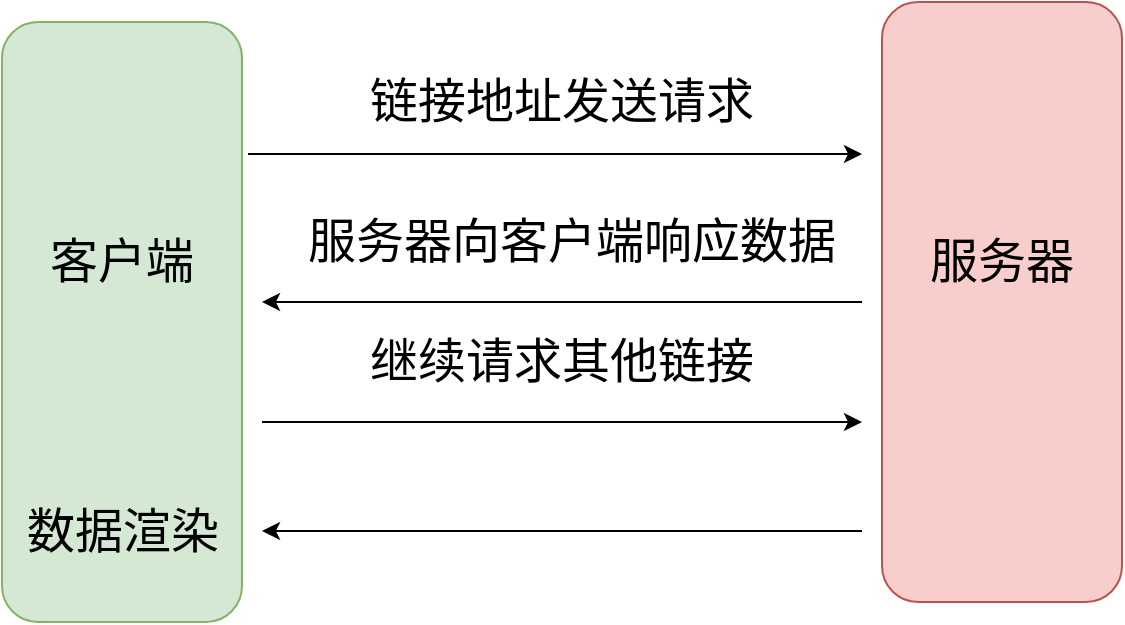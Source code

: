 <mxfile version="12.9.13" type="device"><diagram id="gXQPjyh_9vJsR04z3VQF" name="第 1 页"><mxGraphModel dx="1086" dy="705" grid="1" gridSize="10" guides="1" tooltips="1" connect="1" arrows="1" fold="1" page="1" pageScale="1" pageWidth="827" pageHeight="1169" math="0" shadow="0"><root><mxCell id="0"/><mxCell id="1" parent="0"/><mxCell id="7wV_kQErQn6-Z2a_ixrm-1" value="" style="rounded=1;whiteSpace=wrap;html=1;fillColor=#d5e8d4;strokeColor=#82b366;" vertex="1" parent="1"><mxGeometry x="120" y="110" width="120" height="300" as="geometry"/></mxCell><mxCell id="7wV_kQErQn6-Z2a_ixrm-2" value="" style="rounded=1;whiteSpace=wrap;html=1;fillColor=#f8cecc;strokeColor=#b85450;" vertex="1" parent="1"><mxGeometry x="560" y="100" width="120" height="300" as="geometry"/></mxCell><mxCell id="7wV_kQErQn6-Z2a_ixrm-3" value="客户端" style="text;html=1;strokeColor=none;fillColor=none;align=center;verticalAlign=middle;whiteSpace=wrap;rounded=0;fontSize=24;" vertex="1" parent="1"><mxGeometry x="135" y="190" width="90" height="80" as="geometry"/></mxCell><mxCell id="7wV_kQErQn6-Z2a_ixrm-4" value="服务器" style="text;html=1;strokeColor=none;fillColor=none;align=center;verticalAlign=middle;whiteSpace=wrap;rounded=0;fontSize=24;" vertex="1" parent="1"><mxGeometry x="575" y="190" width="90" height="80" as="geometry"/></mxCell><mxCell id="7wV_kQErQn6-Z2a_ixrm-5" value="" style="endArrow=classic;html=1;fontSize=24;exitX=1.025;exitY=0.22;exitDx=0;exitDy=0;exitPerimeter=0;" edge="1" parent="1" source="7wV_kQErQn6-Z2a_ixrm-1"><mxGeometry width="50" height="50" relative="1" as="geometry"><mxPoint x="390" y="390" as="sourcePoint"/><mxPoint x="550" y="176" as="targetPoint"/></mxGeometry></mxCell><mxCell id="7wV_kQErQn6-Z2a_ixrm-6" value="链接地址发送请求" style="text;html=1;strokeColor=none;fillColor=none;align=center;verticalAlign=middle;whiteSpace=wrap;rounded=0;fontSize=24;" vertex="1" parent="1"><mxGeometry x="280" y="130" width="240" height="40" as="geometry"/></mxCell><mxCell id="7wV_kQErQn6-Z2a_ixrm-7" value="" style="endArrow=classic;html=1;fontSize=24;" edge="1" parent="1"><mxGeometry width="50" height="50" relative="1" as="geometry"><mxPoint x="550" y="250" as="sourcePoint"/><mxPoint x="250" y="250" as="targetPoint"/></mxGeometry></mxCell><mxCell id="7wV_kQErQn6-Z2a_ixrm-8" value="服务器向客户端响应数据" style="text;html=1;strokeColor=none;fillColor=none;align=center;verticalAlign=middle;whiteSpace=wrap;rounded=0;fontSize=24;" vertex="1" parent="1"><mxGeometry x="270" y="200" width="270" height="40" as="geometry"/></mxCell><mxCell id="7wV_kQErQn6-Z2a_ixrm-9" value="数据渲染" style="text;html=1;strokeColor=none;fillColor=none;align=center;verticalAlign=middle;whiteSpace=wrap;rounded=0;fontSize=24;" vertex="1" parent="1"><mxGeometry x="127.5" y="340" width="105" height="50" as="geometry"/></mxCell><mxCell id="7wV_kQErQn6-Z2a_ixrm-10" value="" style="endArrow=classic;html=1;fontSize=24;" edge="1" parent="1"><mxGeometry width="50" height="50" relative="1" as="geometry"><mxPoint x="250" y="310" as="sourcePoint"/><mxPoint x="550" y="310" as="targetPoint"/></mxGeometry></mxCell><mxCell id="7wV_kQErQn6-Z2a_ixrm-11" value="继续请求其他链接" style="text;html=1;strokeColor=none;fillColor=none;align=center;verticalAlign=middle;whiteSpace=wrap;rounded=0;fontSize=24;" vertex="1" parent="1"><mxGeometry x="265" y="260" width="270" height="40" as="geometry"/></mxCell><mxCell id="7wV_kQErQn6-Z2a_ixrm-13" value="" style="endArrow=classic;html=1;fontSize=24;" edge="1" parent="1"><mxGeometry width="50" height="50" relative="1" as="geometry"><mxPoint x="550" y="364.5" as="sourcePoint"/><mxPoint x="250" y="364.5" as="targetPoint"/></mxGeometry></mxCell></root></mxGraphModel></diagram></mxfile>